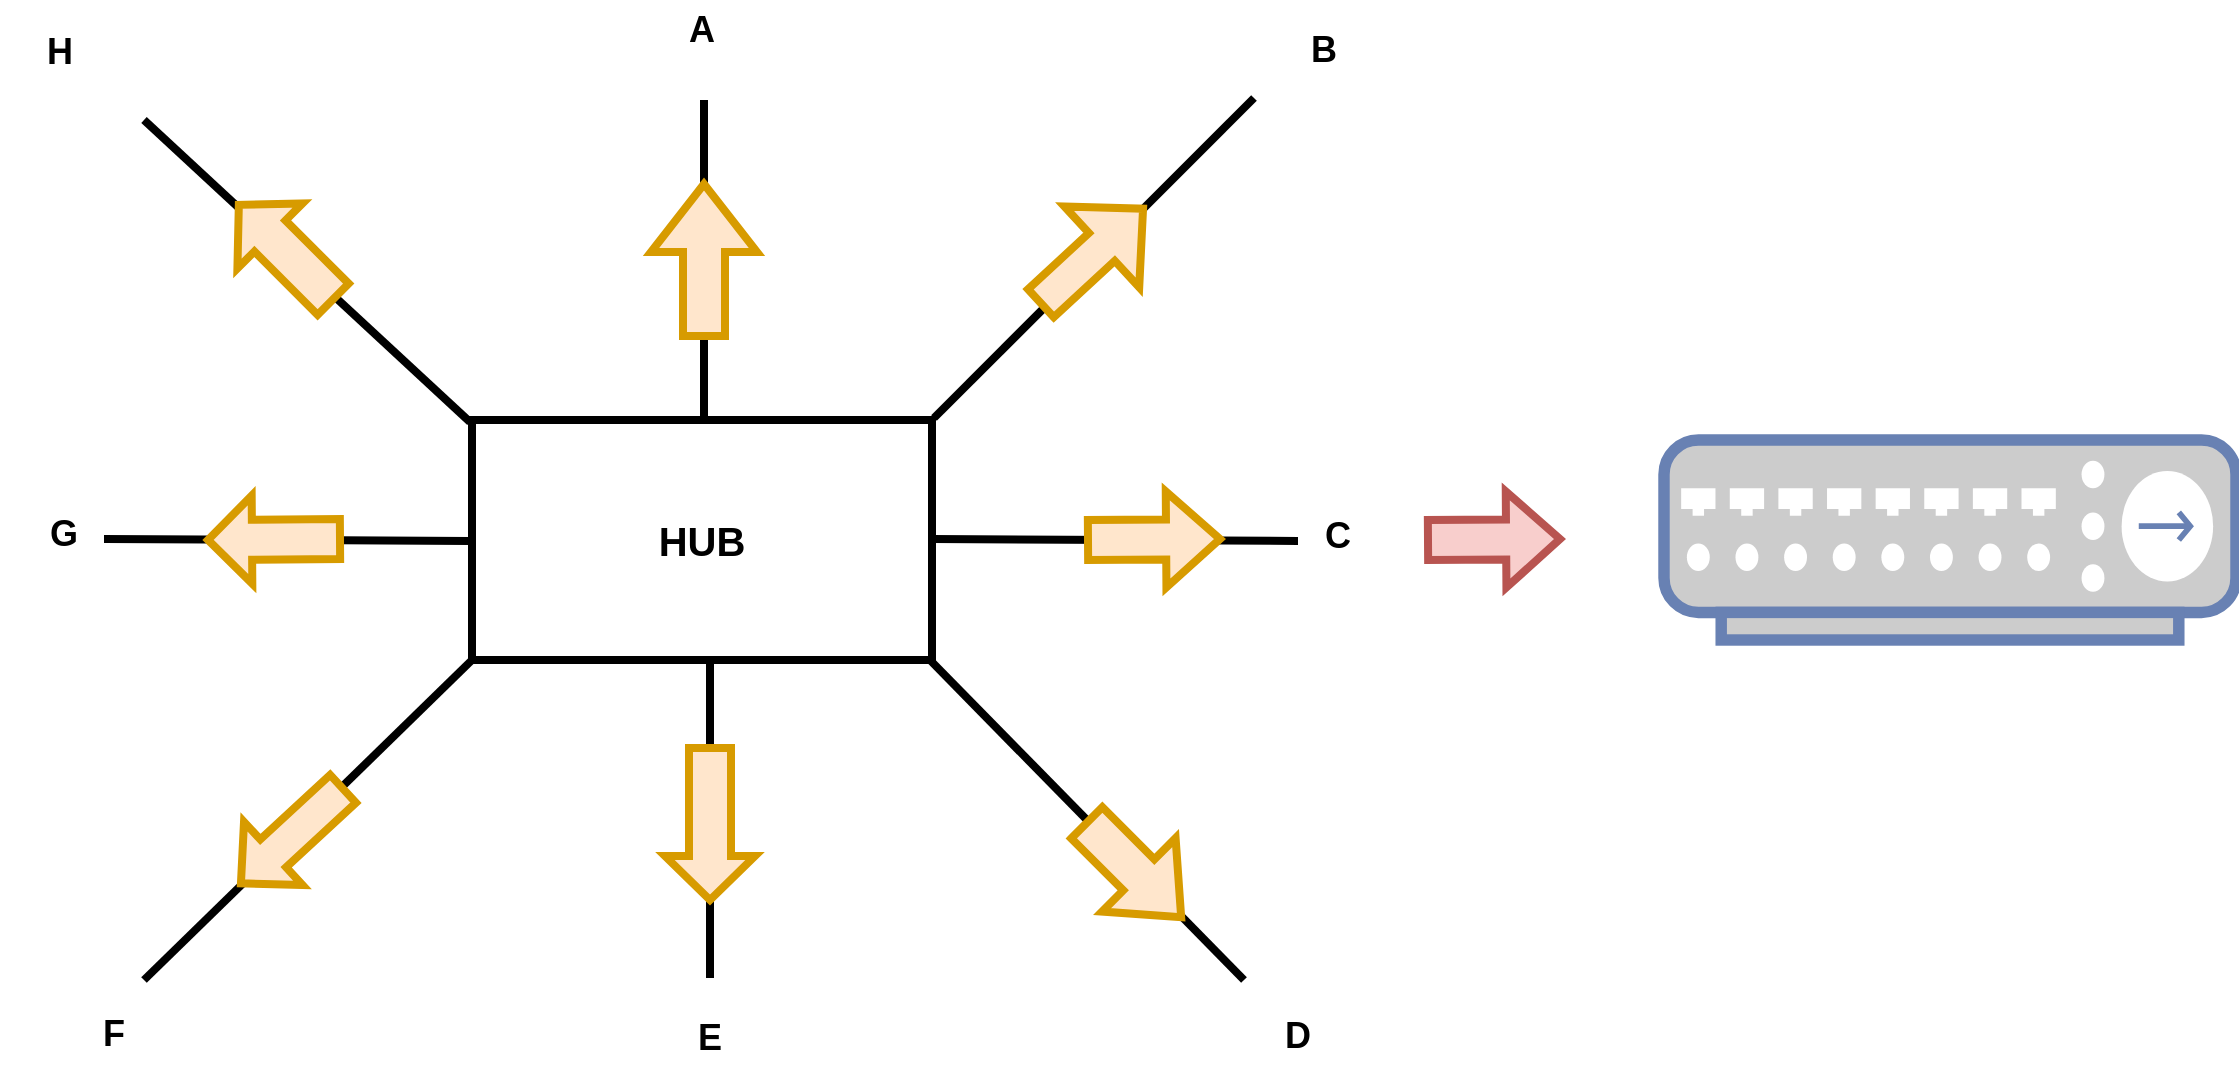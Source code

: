 <mxfile version="22.1.16" type="device">
  <diagram name="Página-1" id="AcljWt4OTV_Rgc_2DPQ5">
    <mxGraphModel dx="2021" dy="1885" grid="1" gridSize="10" guides="1" tooltips="1" connect="1" arrows="1" fold="1" page="1" pageScale="1" pageWidth="827" pageHeight="1169" math="0" shadow="0">
      <root>
        <mxCell id="0" />
        <mxCell id="1" parent="0" />
        <mxCell id="wVKd4zBROsieAI-f9D_M-3" value="" style="fontColor=#0066CC;verticalAlign=top;verticalLabelPosition=bottom;labelPosition=center;align=center;html=1;outlineConnect=0;fillColor=#CCCCCC;strokeColor=#6881B3;gradientColor=none;gradientDirection=north;strokeWidth=2;shape=mxgraph.networks.hub;" vertex="1" parent="1">
          <mxGeometry x="720" y="210" width="286" height="100" as="geometry" />
        </mxCell>
        <mxCell id="wVKd4zBROsieAI-f9D_M-4" value="" style="rounded=0;whiteSpace=wrap;html=1;strokeWidth=4;" vertex="1" parent="1">
          <mxGeometry x="124" y="200" width="230" height="120" as="geometry" />
        </mxCell>
        <mxCell id="wVKd4zBROsieAI-f9D_M-5" value="" style="endArrow=none;html=1;rounded=0;strokeWidth=4;" edge="1" parent="1">
          <mxGeometry width="50" height="50" relative="1" as="geometry">
            <mxPoint x="240" y="198" as="sourcePoint" />
            <mxPoint x="240" y="40" as="targetPoint" />
          </mxGeometry>
        </mxCell>
        <mxCell id="wVKd4zBROsieAI-f9D_M-6" value="" style="shape=flexArrow;endArrow=classic;html=1;rounded=0;strokeWidth=4;fillColor=#ffe6cc;strokeColor=#d79b00;endWidth=28;endSize=10;width=18;" edge="1" parent="1">
          <mxGeometry width="50" height="50" relative="1" as="geometry">
            <mxPoint x="240" y="160" as="sourcePoint" />
            <mxPoint x="240" y="80" as="targetPoint" />
          </mxGeometry>
        </mxCell>
        <mxCell id="wVKd4zBROsieAI-f9D_M-7" value="" style="endArrow=none;html=1;rounded=0;strokeWidth=4;" edge="1" parent="1">
          <mxGeometry width="50" height="50" relative="1" as="geometry">
            <mxPoint x="243" y="479" as="sourcePoint" />
            <mxPoint x="243" y="321" as="targetPoint" />
          </mxGeometry>
        </mxCell>
        <mxCell id="wVKd4zBROsieAI-f9D_M-8" value="" style="endArrow=none;html=1;rounded=0;strokeWidth=4;" edge="1" parent="1">
          <mxGeometry width="50" height="50" relative="1" as="geometry">
            <mxPoint x="-60" y="259.5" as="sourcePoint" />
            <mxPoint x="123" y="260.5" as="targetPoint" />
          </mxGeometry>
        </mxCell>
        <mxCell id="wVKd4zBROsieAI-f9D_M-9" value="" style="endArrow=none;html=1;rounded=0;strokeWidth=4;" edge="1" parent="1">
          <mxGeometry width="50" height="50" relative="1" as="geometry">
            <mxPoint x="354" y="259.5" as="sourcePoint" />
            <mxPoint x="537" y="260.5" as="targetPoint" />
          </mxGeometry>
        </mxCell>
        <mxCell id="wVKd4zBROsieAI-f9D_M-10" value="" style="endArrow=none;html=1;rounded=0;strokeWidth=4;" edge="1" parent="1">
          <mxGeometry width="50" height="50" relative="1" as="geometry">
            <mxPoint x="-40" y="50" as="sourcePoint" />
            <mxPoint x="123" y="201" as="targetPoint" />
          </mxGeometry>
        </mxCell>
        <mxCell id="wVKd4zBROsieAI-f9D_M-11" value="" style="endArrow=none;html=1;rounded=0;strokeWidth=4;" edge="1" parent="1">
          <mxGeometry width="50" height="50" relative="1" as="geometry">
            <mxPoint x="353" y="320" as="sourcePoint" />
            <mxPoint x="510" y="480" as="targetPoint" />
          </mxGeometry>
        </mxCell>
        <mxCell id="wVKd4zBROsieAI-f9D_M-12" value="" style="endArrow=none;html=1;rounded=0;strokeWidth=4;" edge="1" parent="1">
          <mxGeometry width="50" height="50" relative="1" as="geometry">
            <mxPoint x="-40" y="480" as="sourcePoint" />
            <mxPoint x="124" y="320" as="targetPoint" />
          </mxGeometry>
        </mxCell>
        <mxCell id="wVKd4zBROsieAI-f9D_M-13" value="" style="endArrow=none;html=1;rounded=0;strokeWidth=4;" edge="1" parent="1">
          <mxGeometry width="50" height="50" relative="1" as="geometry">
            <mxPoint x="355" y="199" as="sourcePoint" />
            <mxPoint x="515" y="39" as="targetPoint" />
          </mxGeometry>
        </mxCell>
        <mxCell id="wVKd4zBROsieAI-f9D_M-14" value="HUB" style="text;html=1;strokeColor=none;fillColor=none;align=center;verticalAlign=middle;whiteSpace=wrap;rounded=0;fontSize=20;fontStyle=1" vertex="1" parent="1">
          <mxGeometry x="209" y="245" width="60" height="30" as="geometry" />
        </mxCell>
        <mxCell id="wVKd4zBROsieAI-f9D_M-15" value="" style="shape=flexArrow;endArrow=none;html=1;rounded=0;strokeWidth=4;fillColor=#ffe6cc;strokeColor=#d79b00;endWidth=28;endSize=10;width=18;startArrow=block;endFill=0;" edge="1" parent="1">
          <mxGeometry width="50" height="50" relative="1" as="geometry">
            <mxPoint x="243" y="442" as="sourcePoint" />
            <mxPoint x="243" y="362" as="targetPoint" />
          </mxGeometry>
        </mxCell>
        <mxCell id="wVKd4zBROsieAI-f9D_M-16" value="" style="shape=flexArrow;endArrow=classic;html=1;rounded=0;endWidth=32;endSize=8.03;fillColor=#ffe6cc;strokeColor=#d79b00;strokeWidth=4;width=16;" edge="1" parent="1">
          <mxGeometry width="50" height="50" relative="1" as="geometry">
            <mxPoint x="407" y="143" as="sourcePoint" />
            <mxPoint x="461" y="93" as="targetPoint" />
          </mxGeometry>
        </mxCell>
        <mxCell id="wVKd4zBROsieAI-f9D_M-17" value="" style="shape=flexArrow;endArrow=none;html=1;rounded=0;endWidth=32;endSize=8.03;fillColor=#ffe6cc;strokeColor=#d79b00;strokeWidth=4;width=16;endFill=0;startArrow=block;" edge="1" parent="1">
          <mxGeometry width="50" height="50" relative="1" as="geometry">
            <mxPoint x="7" y="433" as="sourcePoint" />
            <mxPoint x="61" y="383" as="targetPoint" />
          </mxGeometry>
        </mxCell>
        <mxCell id="wVKd4zBROsieAI-f9D_M-18" value="" style="shape=flexArrow;endArrow=classic;html=1;rounded=0;strokeWidth=4;fillColor=#ffe6cc;strokeColor=#d79b00;endWidth=24;endSize=7.65;width=17;" edge="1" parent="1">
          <mxGeometry width="50" height="50" relative="1" as="geometry">
            <mxPoint x="430" y="260" as="sourcePoint" />
            <mxPoint x="500" y="259.5" as="targetPoint" />
          </mxGeometry>
        </mxCell>
        <mxCell id="wVKd4zBROsieAI-f9D_M-20" value="" style="shape=flexArrow;endArrow=none;html=1;rounded=0;strokeWidth=4;fillColor=#ffe6cc;strokeColor=#d79b00;endWidth=24;endSize=7.65;width=17;startArrow=block;startFill=0;endFill=0;" edge="1" parent="1">
          <mxGeometry width="50" height="50" relative="1" as="geometry">
            <mxPoint x="-10" y="260" as="sourcePoint" />
            <mxPoint x="60" y="259.5" as="targetPoint" />
          </mxGeometry>
        </mxCell>
        <mxCell id="wVKd4zBROsieAI-f9D_M-21" value="" style="shape=flexArrow;endArrow=classic;html=1;rounded=0;strokeWidth=4;fillColor=#ffe6cc;strokeColor=#d79b00;endWidth=26;endSize=8.65;width=19;" edge="1" parent="1">
          <mxGeometry width="50" height="50" relative="1" as="geometry">
            <mxPoint x="430" y="400" as="sourcePoint" />
            <mxPoint x="480" y="450" as="targetPoint" />
          </mxGeometry>
        </mxCell>
        <mxCell id="wVKd4zBROsieAI-f9D_M-22" value="" style="shape=flexArrow;endArrow=none;html=1;rounded=0;strokeWidth=4;fillColor=#ffe6cc;strokeColor=#d79b00;endWidth=26;endSize=8.65;width=19;startArrow=block;endFill=0;" edge="1" parent="1">
          <mxGeometry width="50" height="50" relative="1" as="geometry">
            <mxPoint x="6" y="91" as="sourcePoint" />
            <mxPoint x="56" y="141" as="targetPoint" />
          </mxGeometry>
        </mxCell>
        <mxCell id="wVKd4zBROsieAI-f9D_M-23" value="" style="shape=flexArrow;endArrow=classic;html=1;rounded=0;strokeWidth=4;fillColor=#f8cecc;strokeColor=#b85450;endWidth=24;endSize=7.65;width=17;" edge="1" parent="1">
          <mxGeometry width="50" height="50" relative="1" as="geometry">
            <mxPoint x="600" y="260" as="sourcePoint" />
            <mxPoint x="670" y="259.5" as="targetPoint" />
          </mxGeometry>
        </mxCell>
        <mxCell id="wVKd4zBROsieAI-f9D_M-24" value="A" style="text;html=1;strokeColor=none;fillColor=none;align=center;verticalAlign=middle;whiteSpace=wrap;rounded=0;fontStyle=1;fontSize=18;" vertex="1" parent="1">
          <mxGeometry x="209" y="-10" width="60" height="30" as="geometry" />
        </mxCell>
        <mxCell id="wVKd4zBROsieAI-f9D_M-25" value="B" style="text;html=1;strokeColor=none;fillColor=none;align=center;verticalAlign=middle;whiteSpace=wrap;rounded=0;fontStyle=1;fontSize=18;" vertex="1" parent="1">
          <mxGeometry x="520" width="60" height="30" as="geometry" />
        </mxCell>
        <mxCell id="wVKd4zBROsieAI-f9D_M-26" value="C" style="text;html=1;strokeColor=none;fillColor=none;align=center;verticalAlign=middle;whiteSpace=wrap;rounded=0;fontStyle=1;fontSize=18;" vertex="1" parent="1">
          <mxGeometry x="527" y="243" width="60" height="30" as="geometry" />
        </mxCell>
        <mxCell id="wVKd4zBROsieAI-f9D_M-27" value="D" style="text;html=1;strokeColor=none;fillColor=none;align=center;verticalAlign=middle;whiteSpace=wrap;rounded=0;fontStyle=1;fontSize=18;" vertex="1" parent="1">
          <mxGeometry x="507" y="493" width="60" height="30" as="geometry" />
        </mxCell>
        <mxCell id="wVKd4zBROsieAI-f9D_M-28" value="E" style="text;html=1;strokeColor=none;fillColor=none;align=center;verticalAlign=middle;whiteSpace=wrap;rounded=0;fontStyle=1;fontSize=18;" vertex="1" parent="1">
          <mxGeometry x="213" y="494" width="60" height="30" as="geometry" />
        </mxCell>
        <mxCell id="wVKd4zBROsieAI-f9D_M-29" value="F" style="text;html=1;strokeColor=none;fillColor=none;align=center;verticalAlign=middle;whiteSpace=wrap;rounded=0;fontStyle=1;fontSize=18;" vertex="1" parent="1">
          <mxGeometry x="-85" y="492" width="60" height="30" as="geometry" />
        </mxCell>
        <mxCell id="wVKd4zBROsieAI-f9D_M-30" value="G" style="text;html=1;strokeColor=none;fillColor=none;align=center;verticalAlign=middle;whiteSpace=wrap;rounded=0;fontStyle=1;fontSize=18;" vertex="1" parent="1">
          <mxGeometry x="-110" y="242" width="60" height="30" as="geometry" />
        </mxCell>
        <mxCell id="wVKd4zBROsieAI-f9D_M-31" value="H" style="text;html=1;strokeColor=none;fillColor=none;align=center;verticalAlign=middle;whiteSpace=wrap;rounded=0;fontStyle=1;fontSize=18;" vertex="1" parent="1">
          <mxGeometry x="-112" y="1" width="60" height="30" as="geometry" />
        </mxCell>
      </root>
    </mxGraphModel>
  </diagram>
</mxfile>
